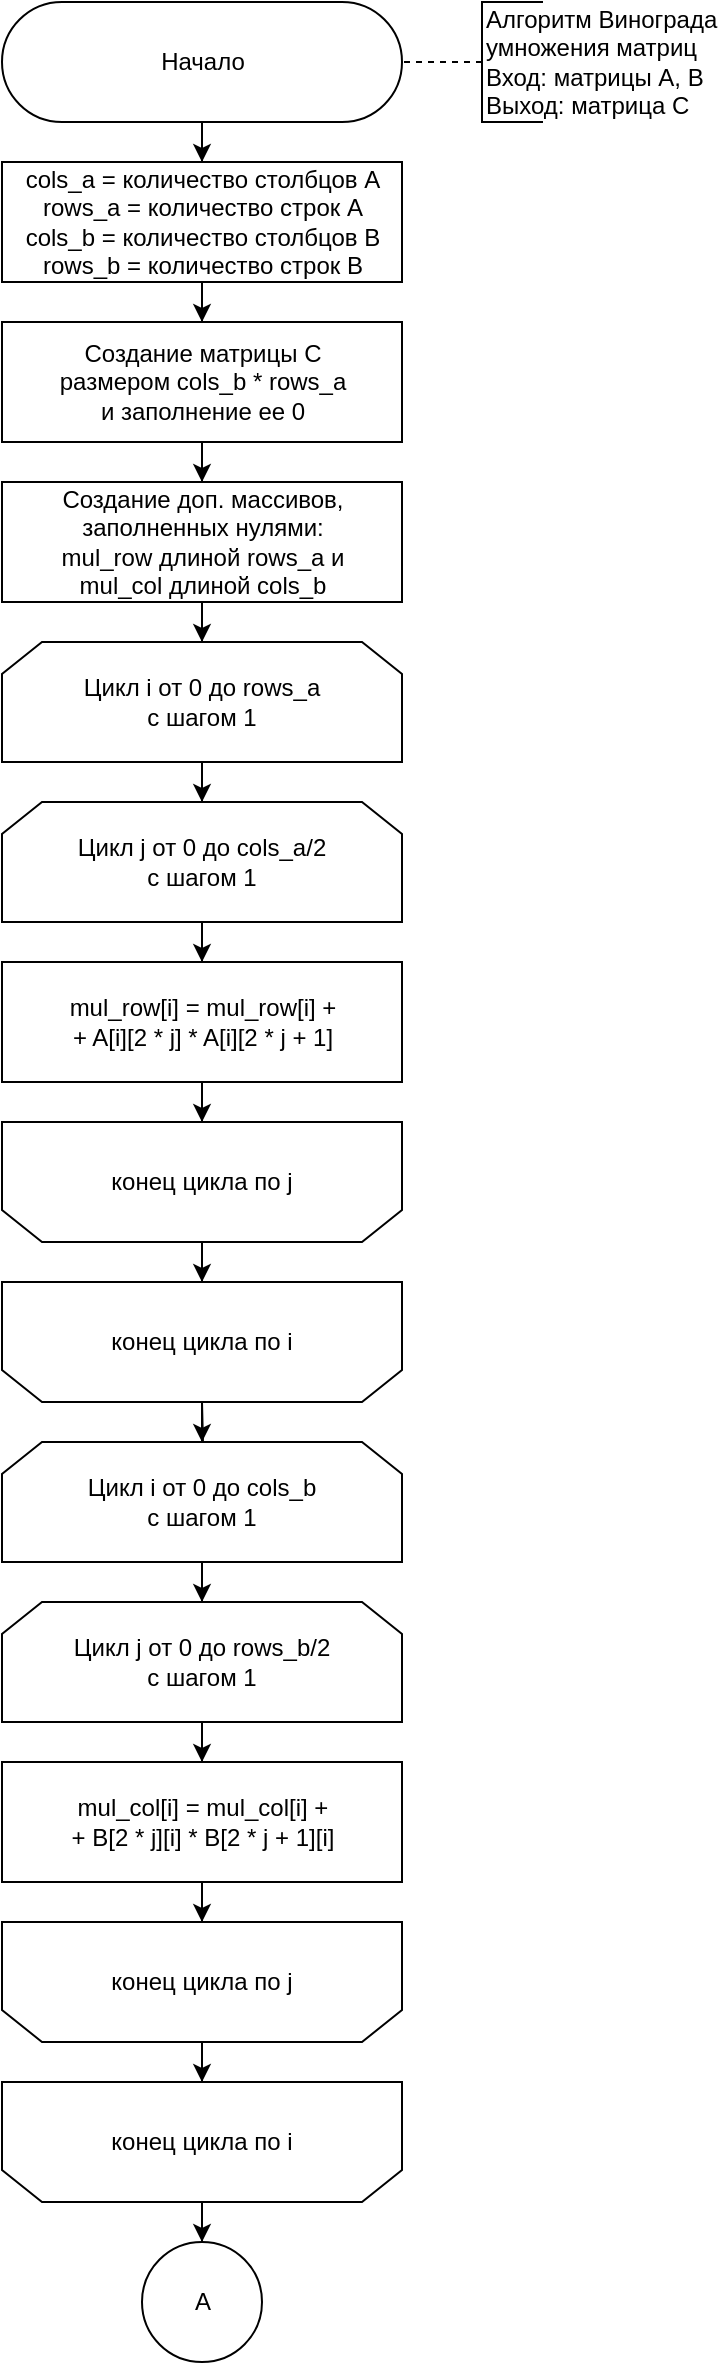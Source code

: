 <mxfile version="22.0.3" type="device">
  <diagram id="JeN3XUHXLwPGz5JMCtcu" name="Страница 1">
    <mxGraphModel dx="1620" dy="843" grid="1" gridSize="10" guides="1" tooltips="1" connect="1" arrows="1" fold="1" page="1" pageScale="1" pageWidth="1654" pageHeight="2336" math="0" shadow="0">
      <root>
        <mxCell id="0" />
        <mxCell id="1" parent="0" />
        <mxCell id="2" style="edgeStyle=orthogonalEdgeStyle;rounded=0;orthogonalLoop=1;jettySize=auto;html=1;exitX=0.5;exitY=0.5;exitDx=0;exitDy=30;exitPerimeter=0;entryX=0.5;entryY=0;entryDx=0;entryDy=0;endArrow=none;endFill=0;" parent="1" source="3" target="4" edge="1">
          <mxGeometry relative="1" as="geometry" />
        </mxCell>
        <mxCell id="08JDdv2fM2fnWffMO7tH-41" style="edgeStyle=orthogonalEdgeStyle;rounded=0;orthogonalLoop=1;jettySize=auto;html=1;exitX=0.5;exitY=0.5;exitDx=0;exitDy=30;exitPerimeter=0;" parent="1" source="3" target="4" edge="1">
          <mxGeometry relative="1" as="geometry" />
        </mxCell>
        <mxCell id="3" value="Начало" style="html=1;dashed=0;whitespace=wrap;shape=mxgraph.dfd.start" parent="1" vertex="1">
          <mxGeometry x="860" y="120" width="200" height="60" as="geometry" />
        </mxCell>
        <mxCell id="17" style="edgeStyle=orthogonalEdgeStyle;rounded=0;orthogonalLoop=1;jettySize=auto;html=1;exitX=0.5;exitY=1;exitDx=0;exitDy=0;entryX=0.5;entryY=0;entryDx=0;entryDy=0;endArrow=none;endFill=0;" parent="1" source="4" target="8" edge="1">
          <mxGeometry relative="1" as="geometry" />
        </mxCell>
        <mxCell id="08JDdv2fM2fnWffMO7tH-42" style="edgeStyle=orthogonalEdgeStyle;rounded=0;orthogonalLoop=1;jettySize=auto;html=1;exitX=0.5;exitY=1;exitDx=0;exitDy=0;" parent="1" source="4" target="8" edge="1">
          <mxGeometry relative="1" as="geometry" />
        </mxCell>
        <mxCell id="4" value="cols_a = количество столбцов A&lt;br style=&quot;border-color: var(--border-color);&quot;&gt;rows_a = количество строк A&lt;br style=&quot;border-color: var(--border-color);&quot;&gt;cols_b = количество столбцов B&lt;br&gt;rows_b = количество строк B" style="html=1;dashed=0;whitespace=wrap;" parent="1" vertex="1">
          <mxGeometry x="860" y="200" width="200" height="60" as="geometry" />
        </mxCell>
        <mxCell id="19" style="edgeStyle=orthogonalEdgeStyle;rounded=0;orthogonalLoop=1;jettySize=auto;html=1;exitX=0.5;exitY=1;exitDx=0;exitDy=0;entryX=0.5;entryY=0;entryDx=0;entryDy=0;endArrow=none;endFill=0;" parent="1" source="7" target="10" edge="1">
          <mxGeometry relative="1" as="geometry" />
        </mxCell>
        <mxCell id="08JDdv2fM2fnWffMO7tH-45" style="edgeStyle=orthogonalEdgeStyle;rounded=0;orthogonalLoop=1;jettySize=auto;html=1;exitX=0.5;exitY=1;exitDx=0;exitDy=0;" parent="1" source="7" target="10" edge="1">
          <mxGeometry relative="1" as="geometry" />
        </mxCell>
        <mxCell id="7" value="Цикл i от 0 до rows_a&lt;br&gt;с шагом 1" style="shape=loopLimit;whiteSpace=wrap;html=1;direction=east" parent="1" vertex="1">
          <mxGeometry x="860" y="440" width="200" height="60" as="geometry" />
        </mxCell>
        <mxCell id="18" style="edgeStyle=orthogonalEdgeStyle;rounded=0;orthogonalLoop=1;jettySize=auto;html=1;exitX=0.5;exitY=1;exitDx=0;exitDy=0;entryX=0.5;entryY=0;entryDx=0;entryDy=0;endArrow=none;endFill=0;" parent="1" source="8" target="7" edge="1">
          <mxGeometry relative="1" as="geometry" />
        </mxCell>
        <mxCell id="08JDdv2fM2fnWffMO7tH-43" style="edgeStyle=orthogonalEdgeStyle;rounded=0;orthogonalLoop=1;jettySize=auto;html=1;exitX=0.5;exitY=1;exitDx=0;exitDy=0;" parent="1" source="8" target="08JDdv2fM2fnWffMO7tH-40" edge="1">
          <mxGeometry relative="1" as="geometry" />
        </mxCell>
        <mxCell id="8" value="Создание матрицы C&lt;br&gt;размером cols_b * rows_a&lt;br&gt;и заполнение ее 0" style="html=1;dashed=0;whitespace=wrap;" parent="1" vertex="1">
          <mxGeometry x="860" y="280" width="200" height="60" as="geometry" />
        </mxCell>
        <mxCell id="20" style="edgeStyle=orthogonalEdgeStyle;rounded=0;orthogonalLoop=1;jettySize=auto;html=1;exitX=0.5;exitY=1;exitDx=0;exitDy=0;entryX=0.5;entryY=0;entryDx=0;entryDy=0;endArrow=none;endFill=0;" parent="1" source="10" target="11" edge="1">
          <mxGeometry relative="1" as="geometry" />
        </mxCell>
        <mxCell id="08JDdv2fM2fnWffMO7tH-46" style="edgeStyle=orthogonalEdgeStyle;rounded=0;orthogonalLoop=1;jettySize=auto;html=1;exitX=0.5;exitY=1;exitDx=0;exitDy=0;" parent="1" source="10" target="11" edge="1">
          <mxGeometry relative="1" as="geometry" />
        </mxCell>
        <mxCell id="10" value="Цикл j от 0 до cols_a/2 &lt;br&gt;с шагом 1" style="shape=loopLimit;whiteSpace=wrap;html=1;direction=east" parent="1" vertex="1">
          <mxGeometry x="860" y="520" width="200" height="60" as="geometry" />
        </mxCell>
        <mxCell id="21" style="edgeStyle=orthogonalEdgeStyle;rounded=0;orthogonalLoop=1;jettySize=auto;html=1;exitX=0.5;exitY=1;exitDx=0;exitDy=0;entryX=0.5;entryY=1;entryDx=0;entryDy=0;endArrow=none;endFill=0;" parent="1" source="11" target="14" edge="1">
          <mxGeometry relative="1" as="geometry" />
        </mxCell>
        <mxCell id="08JDdv2fM2fnWffMO7tH-47" style="edgeStyle=orthogonalEdgeStyle;rounded=0;orthogonalLoop=1;jettySize=auto;html=1;exitX=0.5;exitY=1;exitDx=0;exitDy=0;" parent="1" source="11" target="14" edge="1">
          <mxGeometry relative="1" as="geometry" />
        </mxCell>
        <mxCell id="11" value="mul_row[i] = mul_row[i] + &lt;br&gt;+ A[i][2 * j] * A[i][2 * j + 1]" style="html=1;dashed=0;whitespace=wrap;" parent="1" vertex="1">
          <mxGeometry x="860" y="600" width="200" height="60" as="geometry" />
        </mxCell>
        <mxCell id="23" style="edgeStyle=orthogonalEdgeStyle;rounded=0;orthogonalLoop=1;jettySize=auto;html=1;exitX=0.5;exitY=0;exitDx=0;exitDy=0;entryX=0.5;entryY=1;entryDx=0;entryDy=0;endArrow=none;endFill=0;" parent="1" source="14" target="16" edge="1">
          <mxGeometry relative="1" as="geometry" />
        </mxCell>
        <mxCell id="08JDdv2fM2fnWffMO7tH-48" style="edgeStyle=orthogonalEdgeStyle;rounded=0;orthogonalLoop=1;jettySize=auto;html=1;exitX=0.5;exitY=0;exitDx=0;exitDy=0;" parent="1" source="14" target="16" edge="1">
          <mxGeometry relative="1" as="geometry" />
        </mxCell>
        <mxCell id="14" value="конец цикла по j" style="shape=loopLimit;whiteSpace=wrap;html=1;strokeWidth=1;direction=west;" parent="1" vertex="1">
          <mxGeometry x="860" y="680" width="200" height="60" as="geometry" />
        </mxCell>
        <mxCell id="25" style="edgeStyle=orthogonalEdgeStyle;rounded=0;orthogonalLoop=1;jettySize=auto;html=1;exitX=0.5;exitY=0;exitDx=0;exitDy=0;entryX=0.5;entryY=0;entryDx=0;entryDy=0;endArrow=none;endFill=0;" parent="1" source="16" edge="1">
          <mxGeometry relative="1" as="geometry">
            <mxPoint x="960" y="840" as="targetPoint" />
          </mxGeometry>
        </mxCell>
        <mxCell id="08JDdv2fM2fnWffMO7tH-49" style="edgeStyle=orthogonalEdgeStyle;rounded=0;orthogonalLoop=1;jettySize=auto;html=1;exitX=0.5;exitY=0;exitDx=0;exitDy=0;" parent="1" source="16" edge="1">
          <mxGeometry relative="1" as="geometry">
            <mxPoint x="960" y="840" as="targetPoint" />
          </mxGeometry>
        </mxCell>
        <mxCell id="16" value="конец цикла по i" style="shape=loopLimit;whiteSpace=wrap;html=1;strokeWidth=1;direction=west;" parent="1" vertex="1">
          <mxGeometry x="860" y="760" width="200" height="60" as="geometry" />
        </mxCell>
        <mxCell id="32" style="edgeStyle=orthogonalEdgeStyle;rounded=0;orthogonalLoop=1;jettySize=auto;html=1;exitX=0.5;exitY=1;exitDx=0;exitDy=0;entryX=0.5;entryY=0;entryDx=0;entryDy=0;endArrow=none;endFill=0;" parent="1" target="27" edge="1">
          <mxGeometry relative="1" as="geometry">
            <mxPoint x="960" y="820" as="sourcePoint" />
          </mxGeometry>
        </mxCell>
        <mxCell id="08JDdv2fM2fnWffMO7tH-50" style="edgeStyle=orthogonalEdgeStyle;rounded=0;orthogonalLoop=1;jettySize=auto;html=1;exitX=0.5;exitY=1;exitDx=0;exitDy=0;" parent="1" target="27" edge="1">
          <mxGeometry relative="1" as="geometry">
            <mxPoint x="960" y="820" as="sourcePoint" />
          </mxGeometry>
        </mxCell>
        <mxCell id="33" style="edgeStyle=orthogonalEdgeStyle;rounded=0;orthogonalLoop=1;jettySize=auto;html=1;exitX=0.5;exitY=1;exitDx=0;exitDy=0;entryX=0.5;entryY=0;entryDx=0;entryDy=0;endArrow=none;endFill=0;" parent="1" source="27" target="28" edge="1">
          <mxGeometry relative="1" as="geometry" />
        </mxCell>
        <mxCell id="08JDdv2fM2fnWffMO7tH-51" style="edgeStyle=orthogonalEdgeStyle;rounded=0;orthogonalLoop=1;jettySize=auto;html=1;exitX=0.5;exitY=1;exitDx=0;exitDy=0;" parent="1" source="27" target="28" edge="1">
          <mxGeometry relative="1" as="geometry" />
        </mxCell>
        <mxCell id="27" value="Цикл i от 0 до cols_b&lt;br&gt;с шагом 1" style="shape=loopLimit;whiteSpace=wrap;html=1;direction=east" parent="1" vertex="1">
          <mxGeometry x="860" y="840" width="200" height="60" as="geometry" />
        </mxCell>
        <mxCell id="34" style="edgeStyle=orthogonalEdgeStyle;rounded=0;orthogonalLoop=1;jettySize=auto;html=1;exitX=0.5;exitY=1;exitDx=0;exitDy=0;entryX=0.5;entryY=0;entryDx=0;entryDy=0;endArrow=none;endFill=0;" parent="1" source="28" target="29" edge="1">
          <mxGeometry relative="1" as="geometry" />
        </mxCell>
        <mxCell id="08JDdv2fM2fnWffMO7tH-52" style="edgeStyle=orthogonalEdgeStyle;rounded=0;orthogonalLoop=1;jettySize=auto;html=1;exitX=0.5;exitY=1;exitDx=0;exitDy=0;" parent="1" source="28" target="29" edge="1">
          <mxGeometry relative="1" as="geometry" />
        </mxCell>
        <mxCell id="28" value="Цикл j от 0 до rows_b/2&lt;br&gt;с шагом 1" style="shape=loopLimit;whiteSpace=wrap;html=1;direction=east" parent="1" vertex="1">
          <mxGeometry x="860" y="920" width="200" height="60" as="geometry" />
        </mxCell>
        <mxCell id="35" style="edgeStyle=orthogonalEdgeStyle;rounded=0;orthogonalLoop=1;jettySize=auto;html=1;exitX=0.5;exitY=1;exitDx=0;exitDy=0;entryX=0.5;entryY=1;entryDx=0;entryDy=0;endArrow=none;endFill=0;" parent="1" source="29" target="30" edge="1">
          <mxGeometry relative="1" as="geometry" />
        </mxCell>
        <mxCell id="08JDdv2fM2fnWffMO7tH-53" style="edgeStyle=orthogonalEdgeStyle;rounded=0;orthogonalLoop=1;jettySize=auto;html=1;exitX=0.5;exitY=1;exitDx=0;exitDy=0;" parent="1" source="29" target="30" edge="1">
          <mxGeometry relative="1" as="geometry" />
        </mxCell>
        <mxCell id="29" value="mul_col[i] = mul_col[i] + &lt;br&gt;+ B[2 * j][i] * B[2 * j + 1][i]" style="html=1;dashed=0;whitespace=wrap;" parent="1" vertex="1">
          <mxGeometry x="860" y="1000" width="200" height="60" as="geometry" />
        </mxCell>
        <mxCell id="37" style="edgeStyle=orthogonalEdgeStyle;rounded=0;orthogonalLoop=1;jettySize=auto;html=1;exitX=0.5;exitY=0;exitDx=0;exitDy=0;entryX=0.5;entryY=1;entryDx=0;entryDy=0;endArrow=none;endFill=0;" parent="1" source="30" target="31" edge="1">
          <mxGeometry relative="1" as="geometry" />
        </mxCell>
        <mxCell id="08JDdv2fM2fnWffMO7tH-54" style="edgeStyle=orthogonalEdgeStyle;rounded=0;orthogonalLoop=1;jettySize=auto;html=1;exitX=0.5;exitY=0;exitDx=0;exitDy=0;" parent="1" source="30" target="31" edge="1">
          <mxGeometry relative="1" as="geometry" />
        </mxCell>
        <mxCell id="30" value="конец цикла по j" style="shape=loopLimit;whiteSpace=wrap;html=1;strokeWidth=1;direction=west;" parent="1" vertex="1">
          <mxGeometry x="860" y="1080" width="200" height="60" as="geometry" />
        </mxCell>
        <mxCell id="39" style="edgeStyle=orthogonalEdgeStyle;rounded=0;orthogonalLoop=1;jettySize=auto;html=1;exitX=0.5;exitY=0;exitDx=0;exitDy=0;entryX=0.5;entryY=0;entryDx=0;entryDy=0;endArrow=none;endFill=0;" parent="1" source="31" target="38" edge="1">
          <mxGeometry relative="1" as="geometry" />
        </mxCell>
        <mxCell id="08JDdv2fM2fnWffMO7tH-55" style="edgeStyle=orthogonalEdgeStyle;rounded=0;orthogonalLoop=1;jettySize=auto;html=1;exitX=0.5;exitY=0;exitDx=0;exitDy=0;" parent="1" source="31" target="38" edge="1">
          <mxGeometry relative="1" as="geometry" />
        </mxCell>
        <mxCell id="31" value="конец цикла по i" style="shape=loopLimit;whiteSpace=wrap;html=1;strokeWidth=1;direction=west;" parent="1" vertex="1">
          <mxGeometry x="860" y="1160" width="200" height="60" as="geometry" />
        </mxCell>
        <mxCell id="38" value="A" style="shape=ellipse;html=1;dashed=0;whitespace=wrap;aspect=fixed;perimeter=ellipsePerimeter;" parent="1" vertex="1">
          <mxGeometry x="930" y="1240" width="60" height="60" as="geometry" />
        </mxCell>
        <mxCell id="08JDdv2fM2fnWffMO7tH-44" style="edgeStyle=orthogonalEdgeStyle;rounded=0;orthogonalLoop=1;jettySize=auto;html=1;exitX=0.5;exitY=1;exitDx=0;exitDy=0;" parent="1" source="08JDdv2fM2fnWffMO7tH-40" target="7" edge="1">
          <mxGeometry relative="1" as="geometry" />
        </mxCell>
        <mxCell id="08JDdv2fM2fnWffMO7tH-40" value="Создание доп. массивов,&lt;br&gt;заполненных нулями:&lt;br&gt;mul_row длиной rows_a и&lt;br&gt;mul_col длиной cols_b" style="html=1;dashed=0;whitespace=wrap;" parent="1" vertex="1">
          <mxGeometry x="860" y="360" width="200" height="60" as="geometry" />
        </mxCell>
        <mxCell id="kj6Ol7W5_Ng8jVR5Ck4E-46" value="" style="edgeStyle=orthogonalEdgeStyle;rounded=0;orthogonalLoop=1;jettySize=auto;html=1;endArrow=none;endFill=0;dashed=1;entryX=1;entryY=0.5;entryDx=0;entryDy=0;entryPerimeter=0;" edge="1" parent="1" source="kj6Ol7W5_Ng8jVR5Ck4E-47" target="3">
          <mxGeometry relative="1" as="geometry">
            <mxPoint x="1070" y="160" as="targetPoint" />
          </mxGeometry>
        </mxCell>
        <mxCell id="kj6Ol7W5_Ng8jVR5Ck4E-47" value="Алгоритм Винограда&lt;br style=&quot;border-color: var(--border-color); text-align: right;&quot;&gt;&lt;span style=&quot;text-align: right;&quot;&gt;умножения матриц&lt;/span&gt;&lt;br style=&quot;border-color: var(--border-color); text-align: right;&quot;&gt;&lt;span style=&quot;text-align: right;&quot;&gt;Вход: матрицы A, B&lt;/span&gt;&lt;br style=&quot;border-color: var(--border-color); text-align: right;&quot;&gt;&lt;span style=&quot;text-align: right;&quot;&gt;Выход: матрица C&lt;/span&gt;" style="html=1;dashed=0;whitespace=wrap;shape=partialRectangle;right=0;align=left;" vertex="1" parent="1">
          <mxGeometry x="1100" y="120" width="30" height="60" as="geometry" />
        </mxCell>
      </root>
    </mxGraphModel>
  </diagram>
</mxfile>
